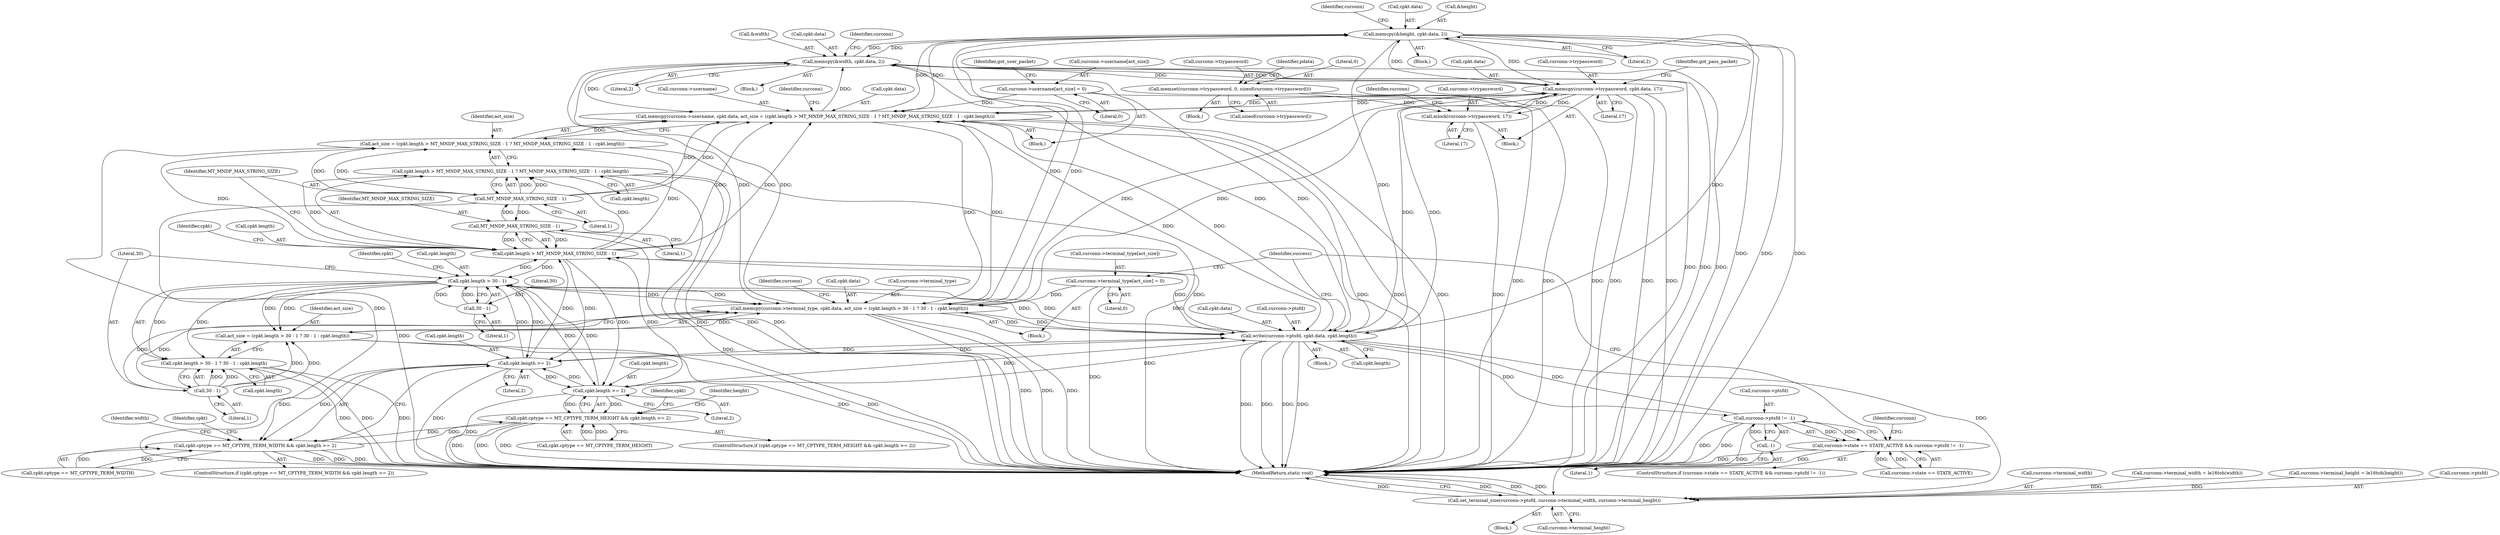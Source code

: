 digraph "0_MAC-Telnet_b69d11727d4f0f8cf719c79e3fb700f55ca03e9a_1@API" {
"1000326" [label="(Call,memcpy(&height, cpkt.data, 2))"];
"1000295" [label="(Call,memcpy(&width, cpkt.data, 2))"];
"1000393" [label="(Call,memcpy(curconn->trypassword, cpkt.data, 17))"];
"1000388" [label="(Call,mlock(curconn->trypassword, 17))"];
"1000189" [label="(Call,memset(curconn->trypassword, 0, sizeof(curconn->trypassword)))"];
"1000247" [label="(Call,memcpy(curconn->username, cpkt.data, act_size = (cpkt.length > MT_MNDP_MAX_STRING_SIZE - 1 ? MT_MNDP_MAX_STRING_SIZE - 1 : cpkt.length)))"];
"1000270" [label="(Call,curconn->username[act_size] = 0)"];
"1000326" [label="(Call,memcpy(&height, cpkt.data, 2))"];
"1000350" [label="(Call,memcpy(curconn->terminal_type, cpkt.data, act_size = (cpkt.length > 30 - 1 ? 30 - 1 : cpkt.length)))"];
"1000373" [label="(Call,curconn->terminal_type[act_size] = 0)"];
"1000426" [label="(Call,write(curconn->ptsfd, cpkt.data, cpkt.length))"];
"1000419" [label="(Call,curconn->ptsfd != -1)"];
"1000423" [label="(Call,-1)"];
"1000319" [label="(Call,cpkt.length >= 2)"];
"1000288" [label="(Call,cpkt.length >= 2)"];
"1000360" [label="(Call,cpkt.length > 30 - 1)"];
"1000257" [label="(Call,cpkt.length > MT_MNDP_MAX_STRING_SIZE - 1)"];
"1000261" [label="(Call,MT_MNDP_MAX_STRING_SIZE - 1)"];
"1000264" [label="(Call,MT_MNDP_MAX_STRING_SIZE - 1)"];
"1000364" [label="(Call,30 - 1)"];
"1000357" [label="(Call,act_size = (cpkt.length > 30 - 1 ? 30 - 1 : cpkt.length))"];
"1000367" [label="(Call,30 - 1)"];
"1000254" [label="(Call,act_size = (cpkt.length > MT_MNDP_MAX_STRING_SIZE - 1 ? MT_MNDP_MAX_STRING_SIZE - 1 : cpkt.length))"];
"1000256" [label="(Call,cpkt.length > MT_MNDP_MAX_STRING_SIZE - 1 ? MT_MNDP_MAX_STRING_SIZE - 1 : cpkt.length)"];
"1000282" [label="(Call,cpkt.cptype == MT_CPTYPE_TERM_WIDTH && cpkt.length >= 2)"];
"1000313" [label="(Call,cpkt.cptype == MT_CPTYPE_TERM_HEIGHT && cpkt.length >= 2)"];
"1000359" [label="(Call,cpkt.length > 30 - 1 ? 30 - 1 : cpkt.length)"];
"1000413" [label="(Call,curconn->state == STATE_ACTIVE && curconn->ptsfd != -1)"];
"1000474" [label="(Call,set_terminal_size(curconn->ptsfd, curconn->terminal_width, curconn->terminal_height))"];
"1000376" [label="(Identifier,curconn)"];
"1000474" [label="(Call,set_terminal_size(curconn->ptsfd, curconn->terminal_width, curconn->terminal_height))"];
"1000276" [label="(Literal,0)"];
"1000402" [label="(Identifier,got_pass_packet)"];
"1000473" [label="(Block,)"];
"1000478" [label="(Call,curconn->terminal_width)"];
"1000295" [label="(Call,memcpy(&width, cpkt.data, 2))"];
"1000297" [label="(Identifier,width)"];
"1000248" [label="(Call,curconn->username)"];
"1000395" [label="(Identifier,curconn)"];
"1000190" [label="(Call,curconn->trypassword)"];
"1000288" [label="(Call,cpkt.length >= 2)"];
"1000365" [label="(Literal,30)"];
"1000449" [label="(Identifier,success)"];
"1000164" [label="(Block,)"];
"1000267" [label="(Call,cpkt.length)"];
"1000301" [label="(Literal,2)"];
"1000392" [label="(Literal,17)"];
"1000273" [label="(Identifier,curconn)"];
"1000412" [label="(ControlStructure,if (curconn->state == STATE_ACTIVE && curconn->ptsfd != -1))"];
"1000326" [label="(Call,memcpy(&height, cpkt.data, 2))"];
"1000324" [label="(Block,)"];
"1000373" [label="(Call,curconn->terminal_type[act_size] = 0)"];
"1000369" [label="(Literal,1)"];
"1000371" [label="(Identifier,cpkt)"];
"1000281" [label="(ControlStructure,if (cpkt.cptype == MT_CPTYPE_TERM_WIDTH && cpkt.length >= 2))"];
"1000200" [label="(Identifier,pdata)"];
"1000316" [label="(Identifier,cpkt)"];
"1000189" [label="(Call,memset(curconn->trypassword, 0, sizeof(curconn->trypassword)))"];
"1000419" [label="(Call,curconn->ptsfd != -1)"];
"1000255" [label="(Identifier,act_size)"];
"1000296" [label="(Call,&width)"];
"1000379" [label="(Literal,0)"];
"1000312" [label="(ControlStructure,if (cpkt.cptype == MT_CPTYPE_TERM_HEIGHT && cpkt.length >= 2))"];
"1000298" [label="(Call,cpkt.data)"];
"1000264" [label="(Call,MT_MNDP_MAX_STRING_SIZE - 1)"];
"1000354" [label="(Call,cpkt.data)"];
"1000282" [label="(Call,cpkt.cptype == MT_CPTYPE_TERM_WIDTH && cpkt.length >= 2)"];
"1000414" [label="(Call,curconn->state == STATE_ACTIVE)"];
"1000265" [label="(Identifier,MT_MNDP_MAX_STRING_SIZE)"];
"1000302" [label="(Call,curconn->terminal_width = le16toh(width))"];
"1000263" [label="(Literal,1)"];
"1000271" [label="(Call,curconn->username[act_size])"];
"1000481" [label="(Call,curconn->terminal_height)"];
"1000333" [label="(Call,curconn->terminal_height = le16toh(height))"];
"1000387" [label="(Block,)"];
"1000430" [label="(Call,cpkt.data)"];
"1000262" [label="(Identifier,MT_MNDP_MAX_STRING_SIZE)"];
"1000393" [label="(Call,memcpy(curconn->trypassword, cpkt.data, 17))"];
"1000349" [label="(Block,)"];
"1000304" [label="(Identifier,curconn)"];
"1000357" [label="(Call,act_size = (cpkt.length > 30 - 1 ? 30 - 1 : cpkt.length))"];
"1000374" [label="(Call,curconn->terminal_type[act_size])"];
"1000427" [label="(Call,curconn->ptsfd)"];
"1000270" [label="(Call,curconn->username[act_size] = 0)"];
"1000397" [label="(Call,cpkt.data)"];
"1000319" [label="(Call,cpkt.length >= 2)"];
"1000428" [label="(Identifier,curconn)"];
"1000257" [label="(Call,cpkt.length > MT_MNDP_MAX_STRING_SIZE - 1)"];
"1000359" [label="(Call,cpkt.length > 30 - 1 ? 30 - 1 : cpkt.length)"];
"1000423" [label="(Call,-1)"];
"1000389" [label="(Call,curconn->trypassword)"];
"1000433" [label="(Call,cpkt.length)"];
"1000425" [label="(Block,)"];
"1000368" [label="(Literal,30)"];
"1000346" [label="(Identifier,cpkt)"];
"1000364" [label="(Call,30 - 1)"];
"1000335" [label="(Identifier,curconn)"];
"1000367" [label="(Call,30 - 1)"];
"1000424" [label="(Literal,1)"];
"1000320" [label="(Call,cpkt.length)"];
"1000329" [label="(Call,cpkt.data)"];
"1000388" [label="(Call,mlock(curconn->trypassword, 17))"];
"1000413" [label="(Call,curconn->state == STATE_ACTIVE && curconn->ptsfd != -1)"];
"1000283" [label="(Call,cpkt.cptype == MT_CPTYPE_TERM_WIDTH)"];
"1000289" [label="(Call,cpkt.length)"];
"1000251" [label="(Call,cpkt.data)"];
"1000475" [label="(Call,curconn->ptsfd)"];
"1000268" [label="(Identifier,cpkt)"];
"1000394" [label="(Call,curconn->trypassword)"];
"1000254" [label="(Call,act_size = (cpkt.length > MT_MNDP_MAX_STRING_SIZE - 1 ? MT_MNDP_MAX_STRING_SIZE - 1 : cpkt.length))"];
"1000256" [label="(Call,cpkt.length > MT_MNDP_MAX_STRING_SIZE - 1 ? MT_MNDP_MAX_STRING_SIZE - 1 : cpkt.length)"];
"1000358" [label="(Identifier,act_size)"];
"1000293" [label="(Block,)"];
"1000484" [label="(MethodReturn,static void)"];
"1000350" [label="(Call,memcpy(curconn->terminal_type, cpkt.data, act_size = (cpkt.length > 30 - 1 ? 30 - 1 : cpkt.length)))"];
"1000370" [label="(Call,cpkt.length)"];
"1000258" [label="(Call,cpkt.length)"];
"1000366" [label="(Literal,1)"];
"1000278" [label="(Identifier,got_user_packet)"];
"1000194" [label="(Call,sizeof(curconn->trypassword))"];
"1000420" [label="(Call,curconn->ptsfd)"];
"1000327" [label="(Call,&height)"];
"1000193" [label="(Literal,0)"];
"1000361" [label="(Call,cpkt.length)"];
"1000246" [label="(Block,)"];
"1000292" [label="(Literal,2)"];
"1000247" [label="(Call,memcpy(curconn->username, cpkt.data, act_size = (cpkt.length > MT_MNDP_MAX_STRING_SIZE - 1 ? MT_MNDP_MAX_STRING_SIZE - 1 : cpkt.length)))"];
"1000328" [label="(Identifier,height)"];
"1000323" [label="(Literal,2)"];
"1000261" [label="(Call,MT_MNDP_MAX_STRING_SIZE - 1)"];
"1000360" [label="(Call,cpkt.length > 30 - 1)"];
"1000314" [label="(Call,cpkt.cptype == MT_CPTYPE_TERM_HEIGHT)"];
"1000313" [label="(Call,cpkt.cptype == MT_CPTYPE_TERM_HEIGHT && cpkt.length >= 2)"];
"1000426" [label="(Call,write(curconn->ptsfd, cpkt.data, cpkt.length))"];
"1000332" [label="(Literal,2)"];
"1000351" [label="(Call,curconn->terminal_type)"];
"1000266" [label="(Literal,1)"];
"1000400" [label="(Literal,17)"];
"1000326" -> "1000324"  [label="AST: "];
"1000326" -> "1000332"  [label="CFG: "];
"1000327" -> "1000326"  [label="AST: "];
"1000329" -> "1000326"  [label="AST: "];
"1000332" -> "1000326"  [label="AST: "];
"1000335" -> "1000326"  [label="CFG: "];
"1000326" -> "1000484"  [label="DDG: "];
"1000326" -> "1000484"  [label="DDG: "];
"1000326" -> "1000484"  [label="DDG: "];
"1000326" -> "1000247"  [label="DDG: "];
"1000326" -> "1000295"  [label="DDG: "];
"1000295" -> "1000326"  [label="DDG: "];
"1000393" -> "1000326"  [label="DDG: "];
"1000247" -> "1000326"  [label="DDG: "];
"1000350" -> "1000326"  [label="DDG: "];
"1000426" -> "1000326"  [label="DDG: "];
"1000326" -> "1000350"  [label="DDG: "];
"1000326" -> "1000393"  [label="DDG: "];
"1000326" -> "1000426"  [label="DDG: "];
"1000295" -> "1000293"  [label="AST: "];
"1000295" -> "1000301"  [label="CFG: "];
"1000296" -> "1000295"  [label="AST: "];
"1000298" -> "1000295"  [label="AST: "];
"1000301" -> "1000295"  [label="AST: "];
"1000304" -> "1000295"  [label="CFG: "];
"1000295" -> "1000484"  [label="DDG: "];
"1000295" -> "1000484"  [label="DDG: "];
"1000295" -> "1000484"  [label="DDG: "];
"1000295" -> "1000247"  [label="DDG: "];
"1000393" -> "1000295"  [label="DDG: "];
"1000247" -> "1000295"  [label="DDG: "];
"1000350" -> "1000295"  [label="DDG: "];
"1000426" -> "1000295"  [label="DDG: "];
"1000295" -> "1000350"  [label="DDG: "];
"1000295" -> "1000393"  [label="DDG: "];
"1000295" -> "1000426"  [label="DDG: "];
"1000393" -> "1000387"  [label="AST: "];
"1000393" -> "1000400"  [label="CFG: "];
"1000394" -> "1000393"  [label="AST: "];
"1000397" -> "1000393"  [label="AST: "];
"1000400" -> "1000393"  [label="AST: "];
"1000402" -> "1000393"  [label="CFG: "];
"1000393" -> "1000484"  [label="DDG: "];
"1000393" -> "1000484"  [label="DDG: "];
"1000393" -> "1000484"  [label="DDG: "];
"1000393" -> "1000247"  [label="DDG: "];
"1000393" -> "1000350"  [label="DDG: "];
"1000393" -> "1000388"  [label="DDG: "];
"1000388" -> "1000393"  [label="DDG: "];
"1000247" -> "1000393"  [label="DDG: "];
"1000350" -> "1000393"  [label="DDG: "];
"1000426" -> "1000393"  [label="DDG: "];
"1000393" -> "1000426"  [label="DDG: "];
"1000388" -> "1000387"  [label="AST: "];
"1000388" -> "1000392"  [label="CFG: "];
"1000389" -> "1000388"  [label="AST: "];
"1000392" -> "1000388"  [label="AST: "];
"1000395" -> "1000388"  [label="CFG: "];
"1000388" -> "1000484"  [label="DDG: "];
"1000189" -> "1000388"  [label="DDG: "];
"1000189" -> "1000164"  [label="AST: "];
"1000189" -> "1000194"  [label="CFG: "];
"1000190" -> "1000189"  [label="AST: "];
"1000193" -> "1000189"  [label="AST: "];
"1000194" -> "1000189"  [label="AST: "];
"1000200" -> "1000189"  [label="CFG: "];
"1000189" -> "1000484"  [label="DDG: "];
"1000189" -> "1000484"  [label="DDG: "];
"1000247" -> "1000246"  [label="AST: "];
"1000247" -> "1000254"  [label="CFG: "];
"1000248" -> "1000247"  [label="AST: "];
"1000251" -> "1000247"  [label="AST: "];
"1000254" -> "1000247"  [label="AST: "];
"1000273" -> "1000247"  [label="CFG: "];
"1000247" -> "1000484"  [label="DDG: "];
"1000247" -> "1000484"  [label="DDG: "];
"1000247" -> "1000484"  [label="DDG: "];
"1000270" -> "1000247"  [label="DDG: "];
"1000350" -> "1000247"  [label="DDG: "];
"1000426" -> "1000247"  [label="DDG: "];
"1000254" -> "1000247"  [label="DDG: "];
"1000264" -> "1000247"  [label="DDG: "];
"1000264" -> "1000247"  [label="DDG: "];
"1000257" -> "1000247"  [label="DDG: "];
"1000257" -> "1000247"  [label="DDG: "];
"1000247" -> "1000350"  [label="DDG: "];
"1000247" -> "1000426"  [label="DDG: "];
"1000270" -> "1000246"  [label="AST: "];
"1000270" -> "1000276"  [label="CFG: "];
"1000271" -> "1000270"  [label="AST: "];
"1000276" -> "1000270"  [label="AST: "];
"1000278" -> "1000270"  [label="CFG: "];
"1000270" -> "1000484"  [label="DDG: "];
"1000350" -> "1000349"  [label="AST: "];
"1000350" -> "1000357"  [label="CFG: "];
"1000351" -> "1000350"  [label="AST: "];
"1000354" -> "1000350"  [label="AST: "];
"1000357" -> "1000350"  [label="AST: "];
"1000376" -> "1000350"  [label="CFG: "];
"1000350" -> "1000484"  [label="DDG: "];
"1000350" -> "1000484"  [label="DDG: "];
"1000350" -> "1000484"  [label="DDG: "];
"1000373" -> "1000350"  [label="DDG: "];
"1000426" -> "1000350"  [label="DDG: "];
"1000357" -> "1000350"  [label="DDG: "];
"1000360" -> "1000350"  [label="DDG: "];
"1000360" -> "1000350"  [label="DDG: "];
"1000367" -> "1000350"  [label="DDG: "];
"1000367" -> "1000350"  [label="DDG: "];
"1000350" -> "1000426"  [label="DDG: "];
"1000373" -> "1000349"  [label="AST: "];
"1000373" -> "1000379"  [label="CFG: "];
"1000374" -> "1000373"  [label="AST: "];
"1000379" -> "1000373"  [label="AST: "];
"1000449" -> "1000373"  [label="CFG: "];
"1000373" -> "1000484"  [label="DDG: "];
"1000426" -> "1000425"  [label="AST: "];
"1000426" -> "1000433"  [label="CFG: "];
"1000427" -> "1000426"  [label="AST: "];
"1000430" -> "1000426"  [label="AST: "];
"1000433" -> "1000426"  [label="AST: "];
"1000449" -> "1000426"  [label="CFG: "];
"1000426" -> "1000484"  [label="DDG: "];
"1000426" -> "1000484"  [label="DDG: "];
"1000426" -> "1000484"  [label="DDG: "];
"1000426" -> "1000484"  [label="DDG: "];
"1000426" -> "1000257"  [label="DDG: "];
"1000426" -> "1000288"  [label="DDG: "];
"1000426" -> "1000319"  [label="DDG: "];
"1000426" -> "1000360"  [label="DDG: "];
"1000426" -> "1000419"  [label="DDG: "];
"1000419" -> "1000426"  [label="DDG: "];
"1000319" -> "1000426"  [label="DDG: "];
"1000288" -> "1000426"  [label="DDG: "];
"1000360" -> "1000426"  [label="DDG: "];
"1000257" -> "1000426"  [label="DDG: "];
"1000426" -> "1000474"  [label="DDG: "];
"1000419" -> "1000413"  [label="AST: "];
"1000419" -> "1000423"  [label="CFG: "];
"1000420" -> "1000419"  [label="AST: "];
"1000423" -> "1000419"  [label="AST: "];
"1000413" -> "1000419"  [label="CFG: "];
"1000419" -> "1000484"  [label="DDG: "];
"1000419" -> "1000484"  [label="DDG: "];
"1000419" -> "1000413"  [label="DDG: "];
"1000419" -> "1000413"  [label="DDG: "];
"1000423" -> "1000419"  [label="DDG: "];
"1000419" -> "1000474"  [label="DDG: "];
"1000423" -> "1000424"  [label="CFG: "];
"1000424" -> "1000423"  [label="AST: "];
"1000319" -> "1000313"  [label="AST: "];
"1000319" -> "1000323"  [label="CFG: "];
"1000320" -> "1000319"  [label="AST: "];
"1000323" -> "1000319"  [label="AST: "];
"1000313" -> "1000319"  [label="CFG: "];
"1000319" -> "1000484"  [label="DDG: "];
"1000319" -> "1000257"  [label="DDG: "];
"1000319" -> "1000288"  [label="DDG: "];
"1000319" -> "1000313"  [label="DDG: "];
"1000319" -> "1000313"  [label="DDG: "];
"1000288" -> "1000319"  [label="DDG: "];
"1000360" -> "1000319"  [label="DDG: "];
"1000257" -> "1000319"  [label="DDG: "];
"1000319" -> "1000360"  [label="DDG: "];
"1000288" -> "1000282"  [label="AST: "];
"1000288" -> "1000292"  [label="CFG: "];
"1000289" -> "1000288"  [label="AST: "];
"1000292" -> "1000288"  [label="AST: "];
"1000282" -> "1000288"  [label="CFG: "];
"1000288" -> "1000484"  [label="DDG: "];
"1000288" -> "1000257"  [label="DDG: "];
"1000288" -> "1000282"  [label="DDG: "];
"1000288" -> "1000282"  [label="DDG: "];
"1000360" -> "1000288"  [label="DDG: "];
"1000257" -> "1000288"  [label="DDG: "];
"1000288" -> "1000360"  [label="DDG: "];
"1000360" -> "1000359"  [label="AST: "];
"1000360" -> "1000364"  [label="CFG: "];
"1000361" -> "1000360"  [label="AST: "];
"1000364" -> "1000360"  [label="AST: "];
"1000368" -> "1000360"  [label="CFG: "];
"1000371" -> "1000360"  [label="CFG: "];
"1000360" -> "1000257"  [label="DDG: "];
"1000360" -> "1000357"  [label="DDG: "];
"1000360" -> "1000357"  [label="DDG: "];
"1000257" -> "1000360"  [label="DDG: "];
"1000364" -> "1000360"  [label="DDG: "];
"1000364" -> "1000360"  [label="DDG: "];
"1000360" -> "1000359"  [label="DDG: "];
"1000360" -> "1000359"  [label="DDG: "];
"1000257" -> "1000256"  [label="AST: "];
"1000257" -> "1000261"  [label="CFG: "];
"1000258" -> "1000257"  [label="AST: "];
"1000261" -> "1000257"  [label="AST: "];
"1000265" -> "1000257"  [label="CFG: "];
"1000268" -> "1000257"  [label="CFG: "];
"1000257" -> "1000254"  [label="DDG: "];
"1000257" -> "1000254"  [label="DDG: "];
"1000261" -> "1000257"  [label="DDG: "];
"1000261" -> "1000257"  [label="DDG: "];
"1000257" -> "1000256"  [label="DDG: "];
"1000257" -> "1000256"  [label="DDG: "];
"1000261" -> "1000263"  [label="CFG: "];
"1000262" -> "1000261"  [label="AST: "];
"1000263" -> "1000261"  [label="AST: "];
"1000261" -> "1000484"  [label="DDG: "];
"1000264" -> "1000261"  [label="DDG: "];
"1000261" -> "1000264"  [label="DDG: "];
"1000264" -> "1000256"  [label="AST: "];
"1000264" -> "1000266"  [label="CFG: "];
"1000265" -> "1000264"  [label="AST: "];
"1000266" -> "1000264"  [label="AST: "];
"1000256" -> "1000264"  [label="CFG: "];
"1000264" -> "1000484"  [label="DDG: "];
"1000264" -> "1000254"  [label="DDG: "];
"1000264" -> "1000254"  [label="DDG: "];
"1000264" -> "1000256"  [label="DDG: "];
"1000264" -> "1000256"  [label="DDG: "];
"1000364" -> "1000366"  [label="CFG: "];
"1000365" -> "1000364"  [label="AST: "];
"1000366" -> "1000364"  [label="AST: "];
"1000357" -> "1000359"  [label="CFG: "];
"1000358" -> "1000357"  [label="AST: "];
"1000359" -> "1000357"  [label="AST: "];
"1000357" -> "1000484"  [label="DDG: "];
"1000357" -> "1000484"  [label="DDG: "];
"1000367" -> "1000357"  [label="DDG: "];
"1000367" -> "1000357"  [label="DDG: "];
"1000367" -> "1000359"  [label="AST: "];
"1000367" -> "1000369"  [label="CFG: "];
"1000368" -> "1000367"  [label="AST: "];
"1000369" -> "1000367"  [label="AST: "];
"1000359" -> "1000367"  [label="CFG: "];
"1000367" -> "1000359"  [label="DDG: "];
"1000367" -> "1000359"  [label="DDG: "];
"1000254" -> "1000256"  [label="CFG: "];
"1000255" -> "1000254"  [label="AST: "];
"1000256" -> "1000254"  [label="AST: "];
"1000254" -> "1000484"  [label="DDG: "];
"1000254" -> "1000484"  [label="DDG: "];
"1000256" -> "1000267"  [label="CFG: "];
"1000267" -> "1000256"  [label="AST: "];
"1000256" -> "1000484"  [label="DDG: "];
"1000256" -> "1000484"  [label="DDG: "];
"1000256" -> "1000484"  [label="DDG: "];
"1000282" -> "1000281"  [label="AST: "];
"1000282" -> "1000283"  [label="CFG: "];
"1000283" -> "1000282"  [label="AST: "];
"1000297" -> "1000282"  [label="CFG: "];
"1000316" -> "1000282"  [label="CFG: "];
"1000282" -> "1000484"  [label="DDG: "];
"1000282" -> "1000484"  [label="DDG: "];
"1000282" -> "1000484"  [label="DDG: "];
"1000283" -> "1000282"  [label="DDG: "];
"1000283" -> "1000282"  [label="DDG: "];
"1000313" -> "1000282"  [label="DDG: "];
"1000282" -> "1000313"  [label="DDG: "];
"1000313" -> "1000312"  [label="AST: "];
"1000313" -> "1000314"  [label="CFG: "];
"1000314" -> "1000313"  [label="AST: "];
"1000328" -> "1000313"  [label="CFG: "];
"1000346" -> "1000313"  [label="CFG: "];
"1000313" -> "1000484"  [label="DDG: "];
"1000313" -> "1000484"  [label="DDG: "];
"1000313" -> "1000484"  [label="DDG: "];
"1000314" -> "1000313"  [label="DDG: "];
"1000314" -> "1000313"  [label="DDG: "];
"1000359" -> "1000370"  [label="CFG: "];
"1000370" -> "1000359"  [label="AST: "];
"1000359" -> "1000484"  [label="DDG: "];
"1000359" -> "1000484"  [label="DDG: "];
"1000359" -> "1000484"  [label="DDG: "];
"1000413" -> "1000412"  [label="AST: "];
"1000413" -> "1000414"  [label="CFG: "];
"1000414" -> "1000413"  [label="AST: "];
"1000428" -> "1000413"  [label="CFG: "];
"1000449" -> "1000413"  [label="CFG: "];
"1000413" -> "1000484"  [label="DDG: "];
"1000413" -> "1000484"  [label="DDG: "];
"1000414" -> "1000413"  [label="DDG: "];
"1000414" -> "1000413"  [label="DDG: "];
"1000474" -> "1000473"  [label="AST: "];
"1000474" -> "1000481"  [label="CFG: "];
"1000475" -> "1000474"  [label="AST: "];
"1000478" -> "1000474"  [label="AST: "];
"1000481" -> "1000474"  [label="AST: "];
"1000484" -> "1000474"  [label="CFG: "];
"1000474" -> "1000484"  [label="DDG: "];
"1000474" -> "1000484"  [label="DDG: "];
"1000474" -> "1000484"  [label="DDG: "];
"1000474" -> "1000484"  [label="DDG: "];
"1000302" -> "1000474"  [label="DDG: "];
"1000333" -> "1000474"  [label="DDG: "];
}
